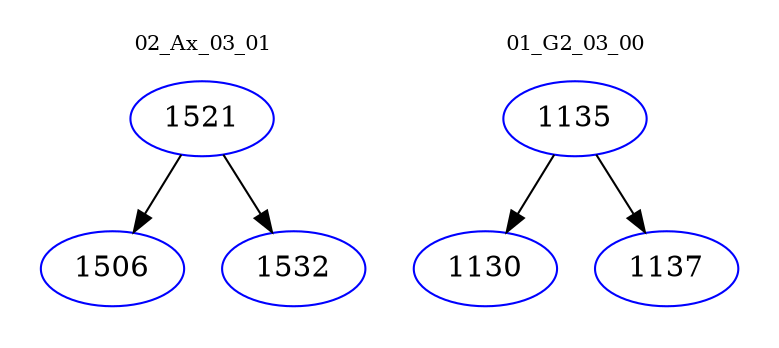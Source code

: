 digraph{
subgraph cluster_0 {
color = white
label = "02_Ax_03_01";
fontsize=10;
T0_1521 [label="1521", color="blue"]
T0_1521 -> T0_1506 [color="black"]
T0_1506 [label="1506", color="blue"]
T0_1521 -> T0_1532 [color="black"]
T0_1532 [label="1532", color="blue"]
}
subgraph cluster_1 {
color = white
label = "01_G2_03_00";
fontsize=10;
T1_1135 [label="1135", color="blue"]
T1_1135 -> T1_1130 [color="black"]
T1_1130 [label="1130", color="blue"]
T1_1135 -> T1_1137 [color="black"]
T1_1137 [label="1137", color="blue"]
}
}
